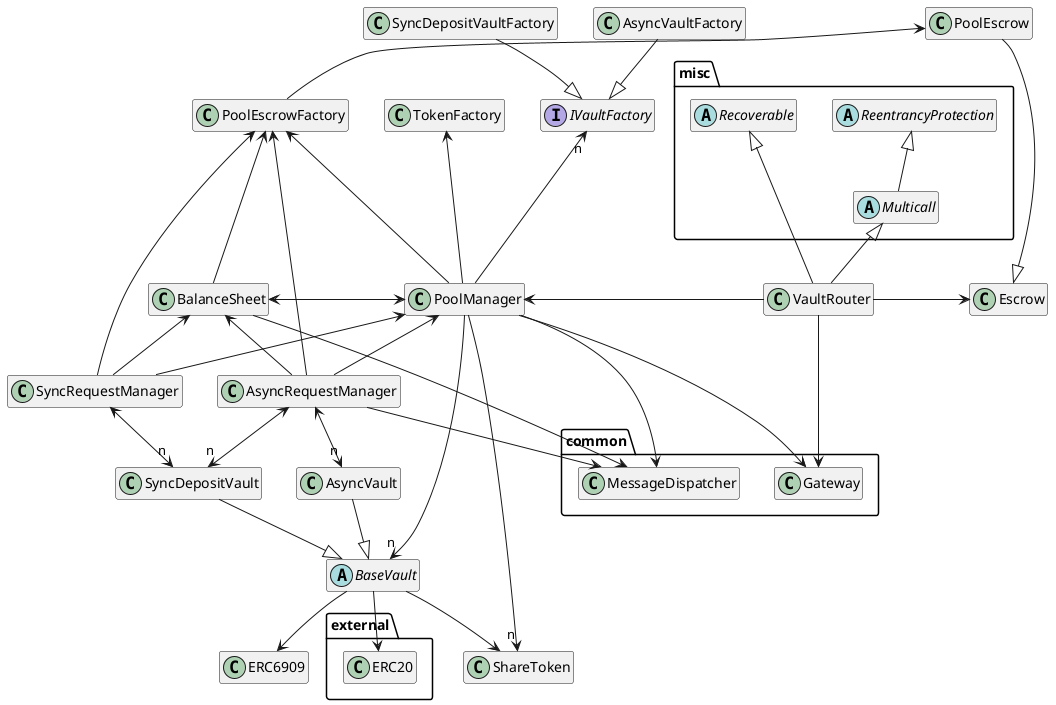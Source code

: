 @startuml
hide empty members

package misc {
    abstract Multicall
    abstract ReentrancyProtection
    abstract Recoverable
}

package common {
    class Gateway
    class MessageDispatcher
}

package external {
    class ERC20
}

class PoolManager

class AsyncRequestManager
class SyncRequestManager

class AsyncVault
class SyncDepositVault

class Escrow
class PoolEscrow

class ShareToken

class BalanceSheet
class VaultRouter

interface IVaultFactory
abstract BaseVault

class AsyncVaultFactory
class PoolEscrowFactory
class SyncDepositVaultFactory
class TokenFactory

AsyncVaultFactory --|> IVaultFactory
SyncDepositVaultFactory --|> IVaultFactory

PoolManager --up-> TokenFactory
PoolManager --up-> PoolEscrowFactory
PoolManager --up->"n" IVaultFactory
PoolManager <-left-> BalanceSheet
PoolManager --down->"n" ShareToken
PoolManager ---down->"n" BaseVault
PoolManager --> Gateway
PoolManager --> MessageDispatcher

BalanceSheet -up--> PoolEscrowFactory
BalanceSheet --> MessageDispatcher

SyncRequestManager <-down->"n" SyncDepositVault
SyncRequestManager -up-> PoolManager
SyncRequestManager -up-> PoolEscrowFactory
SyncRequestManager -up-> BalanceSheet
SyncDepositVault --|> BaseVault

AsyncRequestManager <-down->"n" AsyncVault
AsyncRequestManager <-down->"n" SyncDepositVault
AsyncRequestManager -up-> PoolManager
AsyncRequestManager -up-> BalanceSheet
AsyncRequestManager -up-> PoolEscrowFactory
AsyncRequestManager --> MessageDispatcher

VaultRouter -left-> PoolManager
VaultRouter -right-> Escrow

PoolEscrowFactory -up-> PoolEscrow
PoolEscrow --|> Escrow

BaseVault --> ShareToken
BaseVault --> ERC20
BaseVault --> ERC6909
AsyncVault --|> BaseVault

VaultRouter --> Gateway
VaultRouter -up-|> Multicall
VaultRouter -up-|> Recoverable
Multicall -up-|> ReentrancyProtection

@enduml
